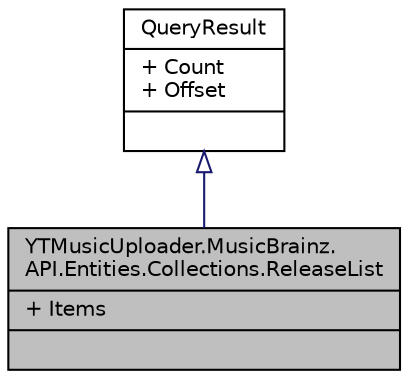 digraph "YTMusicUploader.MusicBrainz.API.Entities.Collections.ReleaseList"
{
 // LATEX_PDF_SIZE
  edge [fontname="Helvetica",fontsize="10",labelfontname="Helvetica",labelfontsize="10"];
  node [fontname="Helvetica",fontsize="10",shape=record];
  Node1 [label="{YTMusicUploader.MusicBrainz.\lAPI.Entities.Collections.ReleaseList\n|+ Items\l|}",height=0.2,width=0.4,color="black", fillcolor="grey75", style="filled", fontcolor="black",tooltip="List of releases returned by MusicBrainz search requests."];
  Node2 -> Node1 [dir="back",color="midnightblue",fontsize="10",style="solid",arrowtail="onormal",fontname="Helvetica"];
  Node2 [label="{QueryResult\n|+ Count\l+ Offset\l|}",height=0.2,width=0.4,color="black", fillcolor="white", style="filled",URL="$d7/da1/class_y_t_music_uploader_1_1_music_brainz_1_1_a_p_i_1_1_query_result.html",tooltip="Abstract base class for MusicBrainz queries returning lists (with paging support)."];
}
